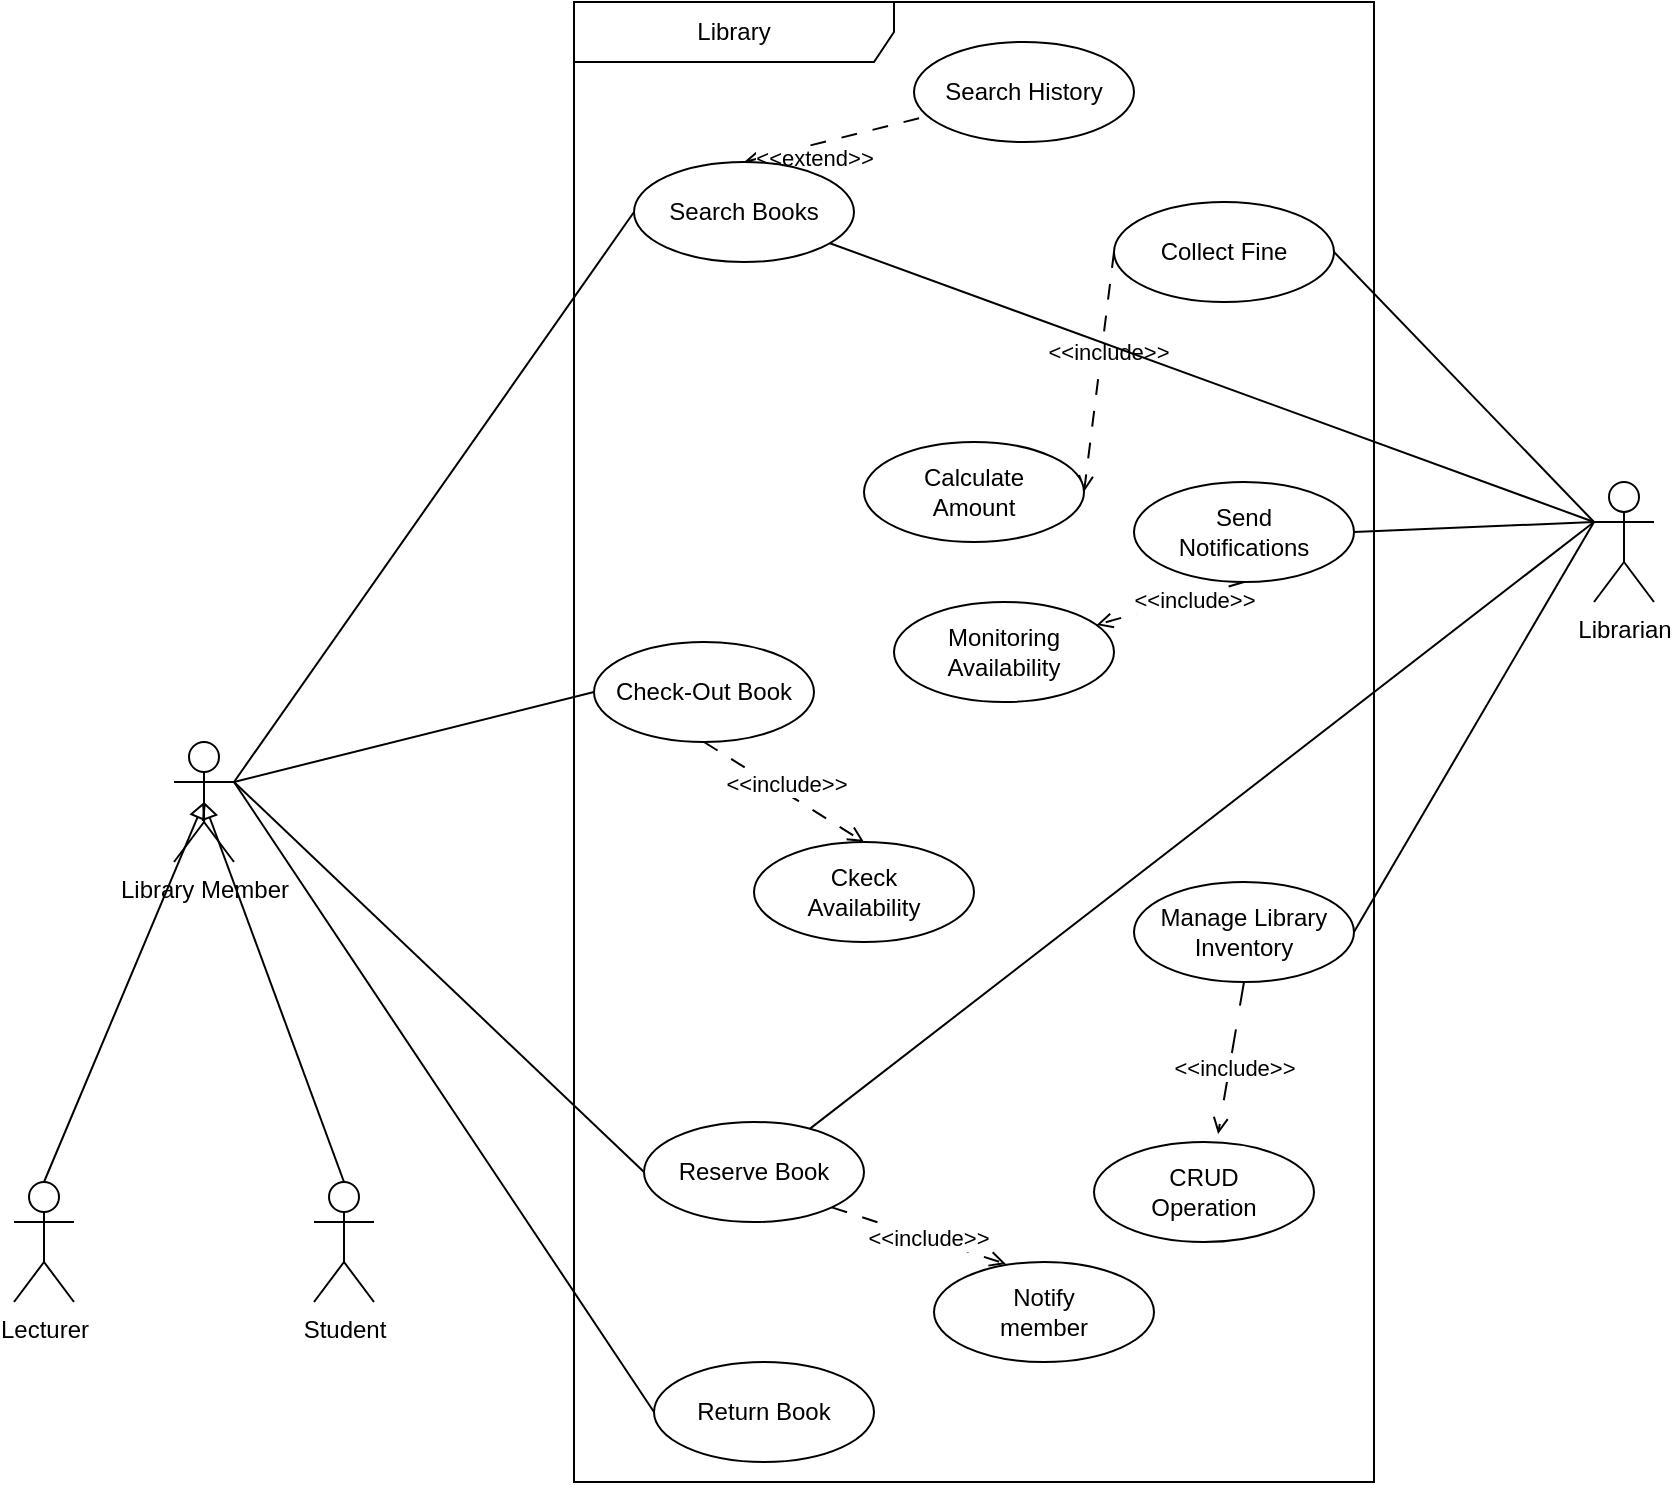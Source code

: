 <mxfile version="22.1.16" type="device">
  <diagram name="Page-1" id="umMK_1q29SK1nRmDZPx6">
    <mxGraphModel dx="652" dy="424" grid="1" gridSize="10" guides="1" tooltips="1" connect="1" arrows="1" fold="1" page="1" pageScale="1" pageWidth="900" pageHeight="1600" math="0" shadow="0">
      <root>
        <mxCell id="0" />
        <mxCell id="1" parent="0" />
        <mxCell id="7oHRTN09XadRYdr7EZyw-15" style="rounded=0;orthogonalLoop=1;jettySize=auto;html=1;exitX=1;exitY=0.333;exitDx=0;exitDy=0;exitPerimeter=0;entryX=0;entryY=0.5;entryDx=0;entryDy=0;endArrow=none;endFill=0;" edge="1" parent="1" source="7oHRTN09XadRYdr7EZyw-1" target="7oHRTN09XadRYdr7EZyw-7">
          <mxGeometry relative="1" as="geometry" />
        </mxCell>
        <mxCell id="7oHRTN09XadRYdr7EZyw-1" value="Library Member" style="shape=umlActor;verticalLabelPosition=bottom;verticalAlign=top;html=1;outlineConnect=0;" vertex="1" parent="1">
          <mxGeometry x="90" y="380" width="30" height="60" as="geometry" />
        </mxCell>
        <mxCell id="7oHRTN09XadRYdr7EZyw-2" value="Library" style="shape=umlFrame;whiteSpace=wrap;html=1;pointerEvents=0;recursiveResize=0;container=1;collapsible=0;width=160;" vertex="1" parent="1">
          <mxGeometry x="290" y="10" width="400" height="740" as="geometry" />
        </mxCell>
        <mxCell id="7oHRTN09XadRYdr7EZyw-47" style="rounded=0;orthogonalLoop=1;jettySize=auto;html=1;exitX=0.5;exitY=0;exitDx=0;exitDy=0;dashed=1;dashPattern=8 8;endArrow=none;endFill=0;startArrow=open;startFill=0;" edge="1" parent="7oHRTN09XadRYdr7EZyw-2" source="7oHRTN09XadRYdr7EZyw-7" target="7oHRTN09XadRYdr7EZyw-46">
          <mxGeometry relative="1" as="geometry" />
        </mxCell>
        <mxCell id="7oHRTN09XadRYdr7EZyw-48" value="&amp;lt;&amp;lt;extend&amp;gt;&amp;gt;" style="edgeLabel;html=1;align=center;verticalAlign=middle;resizable=0;points=[];" vertex="1" connectable="0" parent="7oHRTN09XadRYdr7EZyw-47">
          <mxGeometry x="-0.25" y="-6" relative="1" as="geometry">
            <mxPoint x="-1" y="1" as="offset" />
          </mxGeometry>
        </mxCell>
        <mxCell id="7oHRTN09XadRYdr7EZyw-7" value="Search Books" style="ellipse;whiteSpace=wrap;html=1;" vertex="1" parent="7oHRTN09XadRYdr7EZyw-2">
          <mxGeometry x="30" y="80" width="110" height="50" as="geometry" />
        </mxCell>
        <mxCell id="7oHRTN09XadRYdr7EZyw-27" style="rounded=0;orthogonalLoop=1;jettySize=auto;html=1;exitX=0.5;exitY=1;exitDx=0;exitDy=0;entryX=0.5;entryY=0;entryDx=0;entryDy=0;endArrow=open;endFill=0;dashed=1;dashPattern=8 8;" edge="1" parent="7oHRTN09XadRYdr7EZyw-2" source="7oHRTN09XadRYdr7EZyw-8" target="7oHRTN09XadRYdr7EZyw-26">
          <mxGeometry relative="1" as="geometry" />
        </mxCell>
        <mxCell id="7oHRTN09XadRYdr7EZyw-45" value="&amp;lt;&amp;lt;include&amp;gt;&amp;gt;" style="edgeLabel;html=1;align=center;verticalAlign=middle;resizable=0;points=[];" vertex="1" connectable="0" parent="7oHRTN09XadRYdr7EZyw-27">
          <mxGeometry x="-0.011" y="3" relative="1" as="geometry">
            <mxPoint y="-1" as="offset" />
          </mxGeometry>
        </mxCell>
        <mxCell id="7oHRTN09XadRYdr7EZyw-8" value="Check-Out Book" style="ellipse;whiteSpace=wrap;html=1;" vertex="1" parent="7oHRTN09XadRYdr7EZyw-2">
          <mxGeometry x="10" y="320" width="110" height="50" as="geometry" />
        </mxCell>
        <mxCell id="7oHRTN09XadRYdr7EZyw-9" value="Reserve Book" style="ellipse;whiteSpace=wrap;html=1;" vertex="1" parent="7oHRTN09XadRYdr7EZyw-2">
          <mxGeometry x="35" y="560" width="110" height="50" as="geometry" />
        </mxCell>
        <mxCell id="7oHRTN09XadRYdr7EZyw-10" value="Return Book" style="ellipse;whiteSpace=wrap;html=1;" vertex="1" parent="7oHRTN09XadRYdr7EZyw-2">
          <mxGeometry x="40" y="680" width="110" height="50" as="geometry" />
        </mxCell>
        <mxCell id="7oHRTN09XadRYdr7EZyw-34" style="rounded=0;orthogonalLoop=1;jettySize=auto;html=1;exitX=0;exitY=0.5;exitDx=0;exitDy=0;entryX=1;entryY=0.5;entryDx=0;entryDy=0;endArrow=open;endFill=0;dashed=1;dashPattern=8 8;" edge="1" parent="7oHRTN09XadRYdr7EZyw-2" source="7oHRTN09XadRYdr7EZyw-11" target="7oHRTN09XadRYdr7EZyw-33">
          <mxGeometry relative="1" as="geometry" />
        </mxCell>
        <mxCell id="7oHRTN09XadRYdr7EZyw-35" value="&amp;lt;&amp;lt;include&amp;gt;&amp;gt;" style="edgeLabel;html=1;align=center;verticalAlign=middle;resizable=0;points=[];" vertex="1" connectable="0" parent="7oHRTN09XadRYdr7EZyw-34">
          <mxGeometry x="-0.175" y="3" relative="1" as="geometry">
            <mxPoint as="offset" />
          </mxGeometry>
        </mxCell>
        <mxCell id="7oHRTN09XadRYdr7EZyw-11" value="Collect Fine" style="ellipse;whiteSpace=wrap;html=1;" vertex="1" parent="7oHRTN09XadRYdr7EZyw-2">
          <mxGeometry x="270" y="100" width="110" height="50" as="geometry" />
        </mxCell>
        <mxCell id="7oHRTN09XadRYdr7EZyw-12" value="Manage Library Inventory" style="ellipse;whiteSpace=wrap;html=1;" vertex="1" parent="7oHRTN09XadRYdr7EZyw-2">
          <mxGeometry x="280" y="440" width="110" height="50" as="geometry" />
        </mxCell>
        <mxCell id="7oHRTN09XadRYdr7EZyw-37" style="rounded=0;orthogonalLoop=1;jettySize=auto;html=1;exitX=0.5;exitY=1;exitDx=0;exitDy=0;dashed=1;dashPattern=8 8;endArrow=open;endFill=0;" edge="1" parent="7oHRTN09XadRYdr7EZyw-2" source="7oHRTN09XadRYdr7EZyw-13" target="7oHRTN09XadRYdr7EZyw-36">
          <mxGeometry relative="1" as="geometry" />
        </mxCell>
        <mxCell id="7oHRTN09XadRYdr7EZyw-39" value="&amp;lt;&amp;lt;include&amp;gt;&amp;gt;" style="edgeLabel;html=1;align=center;verticalAlign=middle;resizable=0;points=[];" vertex="1" connectable="0" parent="7oHRTN09XadRYdr7EZyw-37">
          <mxGeometry x="-0.298" y="1" relative="1" as="geometry">
            <mxPoint as="offset" />
          </mxGeometry>
        </mxCell>
        <mxCell id="7oHRTN09XadRYdr7EZyw-13" value="Send &lt;br&gt;Notifications" style="ellipse;whiteSpace=wrap;html=1;" vertex="1" parent="7oHRTN09XadRYdr7EZyw-2">
          <mxGeometry x="280" y="240" width="110" height="50" as="geometry" />
        </mxCell>
        <mxCell id="7oHRTN09XadRYdr7EZyw-26" value="Ckeck &lt;br&gt;Availability" style="ellipse;whiteSpace=wrap;html=1;" vertex="1" parent="7oHRTN09XadRYdr7EZyw-2">
          <mxGeometry x="90" y="420" width="110" height="50" as="geometry" />
        </mxCell>
        <mxCell id="7oHRTN09XadRYdr7EZyw-30" value="Notify&lt;br&gt;member" style="ellipse;whiteSpace=wrap;html=1;" vertex="1" parent="7oHRTN09XadRYdr7EZyw-2">
          <mxGeometry x="180" y="630" width="110" height="50" as="geometry" />
        </mxCell>
        <mxCell id="7oHRTN09XadRYdr7EZyw-31" style="rounded=0;orthogonalLoop=1;jettySize=auto;html=1;exitX=1;exitY=1;exitDx=0;exitDy=0;entryX=0.327;entryY=0.02;entryDx=0;entryDy=0;entryPerimeter=0;dashed=1;dashPattern=8 8;endArrow=open;endFill=0;" edge="1" parent="7oHRTN09XadRYdr7EZyw-2" source="7oHRTN09XadRYdr7EZyw-9" target="7oHRTN09XadRYdr7EZyw-30">
          <mxGeometry relative="1" as="geometry" />
        </mxCell>
        <mxCell id="7oHRTN09XadRYdr7EZyw-32" value="&amp;lt;&amp;lt;include&amp;gt;&amp;gt;" style="edgeLabel;html=1;align=center;verticalAlign=middle;resizable=0;points=[];" vertex="1" connectable="0" parent="7oHRTN09XadRYdr7EZyw-31">
          <mxGeometry x="0.097" relative="1" as="geometry">
            <mxPoint as="offset" />
          </mxGeometry>
        </mxCell>
        <mxCell id="7oHRTN09XadRYdr7EZyw-33" value="Calculate &lt;br&gt;Amount" style="ellipse;whiteSpace=wrap;html=1;" vertex="1" parent="7oHRTN09XadRYdr7EZyw-2">
          <mxGeometry x="145" y="220" width="110" height="50" as="geometry" />
        </mxCell>
        <mxCell id="7oHRTN09XadRYdr7EZyw-36" value="Monitoring&lt;br&gt;Availability" style="ellipse;whiteSpace=wrap;html=1;" vertex="1" parent="7oHRTN09XadRYdr7EZyw-2">
          <mxGeometry x="160" y="300" width="110" height="50" as="geometry" />
        </mxCell>
        <mxCell id="7oHRTN09XadRYdr7EZyw-40" value="CRUD&lt;br&gt;Operation" style="ellipse;whiteSpace=wrap;html=1;" vertex="1" parent="7oHRTN09XadRYdr7EZyw-2">
          <mxGeometry x="260" y="570" width="110" height="50" as="geometry" />
        </mxCell>
        <mxCell id="7oHRTN09XadRYdr7EZyw-41" style="rounded=0;orthogonalLoop=1;jettySize=auto;html=1;exitX=0.5;exitY=1;exitDx=0;exitDy=0;entryX=0.564;entryY=-0.08;entryDx=0;entryDy=0;entryPerimeter=0;dashed=1;dashPattern=12 12;endArrow=open;endFill=0;" edge="1" parent="7oHRTN09XadRYdr7EZyw-2" source="7oHRTN09XadRYdr7EZyw-12" target="7oHRTN09XadRYdr7EZyw-40">
          <mxGeometry relative="1" as="geometry" />
        </mxCell>
        <mxCell id="7oHRTN09XadRYdr7EZyw-42" value="&amp;lt;&amp;lt;include&amp;gt;&amp;gt;" style="edgeLabel;html=1;align=center;verticalAlign=middle;resizable=0;points=[];" vertex="1" connectable="0" parent="7oHRTN09XadRYdr7EZyw-41">
          <mxGeometry x="0.121" y="2" relative="1" as="geometry">
            <mxPoint as="offset" />
          </mxGeometry>
        </mxCell>
        <mxCell id="7oHRTN09XadRYdr7EZyw-46" value="Search History" style="ellipse;whiteSpace=wrap;html=1;" vertex="1" parent="7oHRTN09XadRYdr7EZyw-2">
          <mxGeometry x="170" y="20" width="110" height="50" as="geometry" />
        </mxCell>
        <mxCell id="7oHRTN09XadRYdr7EZyw-24" style="rounded=0;orthogonalLoop=1;jettySize=auto;html=1;exitX=0.5;exitY=0;exitDx=0;exitDy=0;exitPerimeter=0;endArrow=block;endFill=0;entryX=0.5;entryY=0.5;entryDx=0;entryDy=0;entryPerimeter=0;startArrow=none;startFill=0;" edge="1" parent="1" source="7oHRTN09XadRYdr7EZyw-3" target="7oHRTN09XadRYdr7EZyw-1">
          <mxGeometry relative="1" as="geometry" />
        </mxCell>
        <mxCell id="7oHRTN09XadRYdr7EZyw-3" value="Lecturer" style="shape=umlActor;verticalLabelPosition=bottom;verticalAlign=top;html=1;outlineConnect=0;" vertex="1" parent="1">
          <mxGeometry x="10" y="600" width="30" height="60" as="geometry" />
        </mxCell>
        <mxCell id="7oHRTN09XadRYdr7EZyw-4" value="Student" style="shape=umlActor;verticalLabelPosition=bottom;verticalAlign=top;html=1;outlineConnect=0;" vertex="1" parent="1">
          <mxGeometry x="160" y="600" width="30" height="60" as="geometry" />
        </mxCell>
        <mxCell id="7oHRTN09XadRYdr7EZyw-16" style="rounded=0;orthogonalLoop=1;jettySize=auto;html=1;exitX=0;exitY=0.333;exitDx=0;exitDy=0;exitPerimeter=0;endArrow=none;endFill=0;" edge="1" parent="1" source="7oHRTN09XadRYdr7EZyw-5" target="7oHRTN09XadRYdr7EZyw-7">
          <mxGeometry relative="1" as="geometry" />
        </mxCell>
        <mxCell id="7oHRTN09XadRYdr7EZyw-5" value="Librarian&lt;br&gt;" style="shape=umlActor;verticalLabelPosition=bottom;verticalAlign=top;html=1;outlineConnect=0;" vertex="1" parent="1">
          <mxGeometry x="800" y="250" width="30" height="60" as="geometry" />
        </mxCell>
        <mxCell id="7oHRTN09XadRYdr7EZyw-21" style="rounded=0;orthogonalLoop=1;jettySize=auto;html=1;exitX=0;exitY=0.5;exitDx=0;exitDy=0;entryX=1;entryY=0.333;entryDx=0;entryDy=0;entryPerimeter=0;endArrow=none;endFill=0;" edge="1" parent="1" source="7oHRTN09XadRYdr7EZyw-8" target="7oHRTN09XadRYdr7EZyw-1">
          <mxGeometry relative="1" as="geometry" />
        </mxCell>
        <mxCell id="7oHRTN09XadRYdr7EZyw-23" style="rounded=0;orthogonalLoop=1;jettySize=auto;html=1;exitX=0;exitY=0.5;exitDx=0;exitDy=0;entryX=1;entryY=0.333;entryDx=0;entryDy=0;entryPerimeter=0;endArrow=none;endFill=0;" edge="1" parent="1" source="7oHRTN09XadRYdr7EZyw-10" target="7oHRTN09XadRYdr7EZyw-1">
          <mxGeometry relative="1" as="geometry" />
        </mxCell>
        <mxCell id="7oHRTN09XadRYdr7EZyw-25" style="rounded=0;orthogonalLoop=1;jettySize=auto;html=1;exitX=0.5;exitY=0;exitDx=0;exitDy=0;exitPerimeter=0;entryX=0.5;entryY=0.5;entryDx=0;entryDy=0;entryPerimeter=0;endArrow=block;endFill=0;startArrow=none;startFill=0;" edge="1" parent="1" source="7oHRTN09XadRYdr7EZyw-4" target="7oHRTN09XadRYdr7EZyw-1">
          <mxGeometry relative="1" as="geometry" />
        </mxCell>
        <mxCell id="7oHRTN09XadRYdr7EZyw-22" style="rounded=0;orthogonalLoop=1;jettySize=auto;html=1;exitX=0;exitY=0.5;exitDx=0;exitDy=0;endArrow=none;endFill=0;entryX=1;entryY=0.333;entryDx=0;entryDy=0;entryPerimeter=0;" edge="1" parent="1" source="7oHRTN09XadRYdr7EZyw-9" target="7oHRTN09XadRYdr7EZyw-1">
          <mxGeometry relative="1" as="geometry">
            <mxPoint x="160" y="270" as="targetPoint" />
          </mxGeometry>
        </mxCell>
        <mxCell id="7oHRTN09XadRYdr7EZyw-17" style="rounded=0;orthogonalLoop=1;jettySize=auto;html=1;exitX=1;exitY=0.5;exitDx=0;exitDy=0;endArrow=none;endFill=0;" edge="1" parent="1" source="7oHRTN09XadRYdr7EZyw-11">
          <mxGeometry relative="1" as="geometry">
            <mxPoint x="800" y="270" as="targetPoint" />
          </mxGeometry>
        </mxCell>
        <mxCell id="7oHRTN09XadRYdr7EZyw-18" style="rounded=0;orthogonalLoop=1;jettySize=auto;html=1;exitX=1;exitY=0.5;exitDx=0;exitDy=0;endArrow=none;endFill=0;entryX=0;entryY=0.333;entryDx=0;entryDy=0;entryPerimeter=0;" edge="1" parent="1" source="7oHRTN09XadRYdr7EZyw-12" target="7oHRTN09XadRYdr7EZyw-5">
          <mxGeometry relative="1" as="geometry">
            <mxPoint x="770" y="180" as="targetPoint" />
          </mxGeometry>
        </mxCell>
        <mxCell id="7oHRTN09XadRYdr7EZyw-20" style="rounded=0;orthogonalLoop=1;jettySize=auto;html=1;endArrow=none;endFill=0;entryX=0;entryY=0.333;entryDx=0;entryDy=0;entryPerimeter=0;" edge="1" parent="1" source="7oHRTN09XadRYdr7EZyw-9" target="7oHRTN09XadRYdr7EZyw-5">
          <mxGeometry relative="1" as="geometry">
            <mxPoint x="770" y="180" as="targetPoint" />
            <mxPoint x="640" y="595" as="sourcePoint" />
          </mxGeometry>
        </mxCell>
        <mxCell id="7oHRTN09XadRYdr7EZyw-19" style="rounded=0;orthogonalLoop=1;jettySize=auto;html=1;exitX=1;exitY=0.5;exitDx=0;exitDy=0;endArrow=none;endFill=0;" edge="1" parent="1" source="7oHRTN09XadRYdr7EZyw-13">
          <mxGeometry relative="1" as="geometry">
            <mxPoint x="800" y="270" as="targetPoint" />
          </mxGeometry>
        </mxCell>
      </root>
    </mxGraphModel>
  </diagram>
</mxfile>

